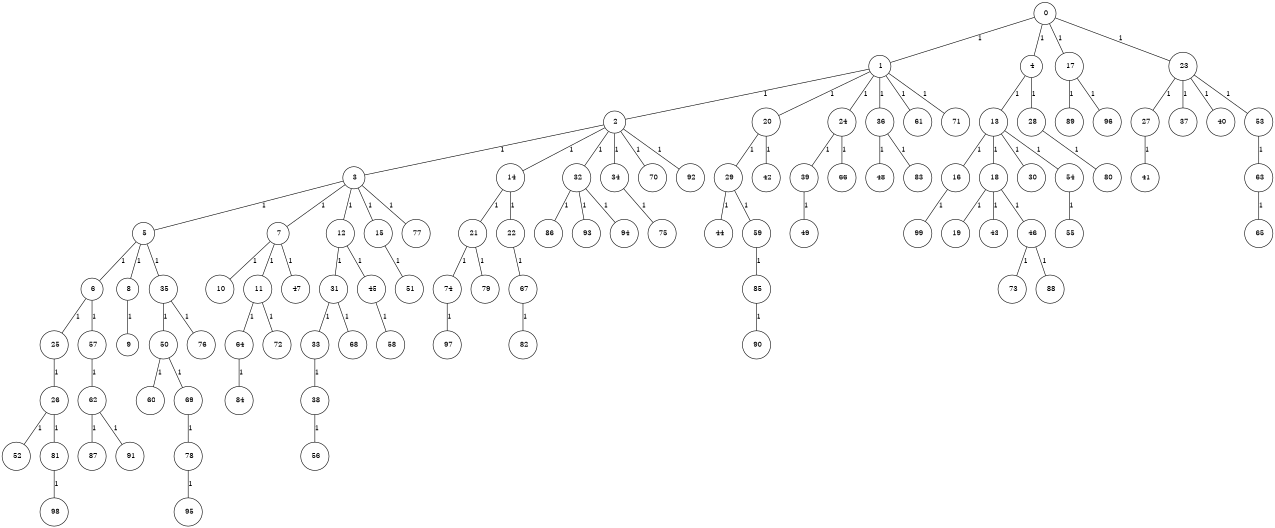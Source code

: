graph G {
size="8.5,11;"
ratio = "expand;"
fixedsize="true;"
overlap="scale;"
node[shape=circle,width=.12,hight=.12,fontsize=12]
edge[fontsize=12]

0[label=" 0" color=black, pos="0.6882491,0.86756144!"];
1[label=" 1" color=black, pos="1.1546594,2.544369!"];
2[label=" 2" color=black, pos="0.87046067,2.5725337!"];
3[label=" 3" color=black, pos="2.9609948,1.8222236!"];
4[label=" 4" color=black, pos="2.3271478,2.1791764!"];
5[label=" 5" color=black, pos="0.063146941,1.0791621!"];
6[label=" 6" color=black, pos="1.0723965,1.5837846!"];
7[label=" 7" color=black, pos="1.5924489,2.0324623!"];
8[label=" 8" color=black, pos="1.3780153,0.17281948!"];
9[label=" 9" color=black, pos="0.45844221,0.18359923!"];
10[label=" 10" color=black, pos="0.061563817,1.1168777!"];
11[label=" 11" color=black, pos="2.9372692,2.7325897!"];
12[label=" 12" color=black, pos="1.9873114,1.1731851!"];
13[label=" 13" color=black, pos="2.1356532,0.30081555!"];
14[label=" 14" color=black, pos="1.0140616,2.0869621!"];
15[label=" 15" color=black, pos="1.4451238,0.88720849!"];
16[label=" 16" color=black, pos="0.019448149,0.35581394!"];
17[label=" 17" color=black, pos="2.7772165,0.80679324!"];
18[label=" 18" color=black, pos="1.2955461,0.86133891!"];
19[label=" 19" color=black, pos="1.8627722,1.4972324!"];
20[label=" 20" color=black, pos="2.5056947,2.9005419!"];
21[label=" 21" color=black, pos="2.9227648,2.8493976!"];
22[label=" 22" color=black, pos="2.0859575,2.5433368!"];
23[label=" 23" color=black, pos="2.0557841,1.3542205!"];
24[label=" 24" color=black, pos="2.4905733,1.5531226!"];
25[label=" 25" color=black, pos="0.24944759,2.1065701!"];
26[label=" 26" color=black, pos="0.28358674,0.77780898!"];
27[label=" 27" color=black, pos="0.56183759,0.99644245!"];
28[label=" 28" color=black, pos="2.9454588,2.7088802!"];
29[label=" 29" color=black, pos="0.098341698,1.8050499!"];
30[label=" 30" color=black, pos="0.49463754,1.7153805!"];
31[label=" 31" color=black, pos="2.778932,0.62565384!"];
32[label=" 32" color=black, pos="1.7796354,1.5372951!"];
33[label=" 33" color=black, pos="1.5386922,2.5740767!"];
34[label=" 34" color=black, pos="1.6117742,0.96863789!"];
35[label=" 35" color=black, pos="1.626927,2.2411441!"];
36[label=" 36" color=black, pos="0.86206464,1.4406094!"];
37[label=" 37" color=black, pos="1.5083021,2.1447055!"];
38[label=" 38" color=black, pos="1.5940461,2.5533613!"];
39[label=" 39" color=black, pos="0.92968707,0.64248346!"];
40[label=" 40" color=black, pos="1.3577916,0.73840552!"];
41[label=" 41" color=black, pos="0.82364372,0.71876278!"];
42[label=" 42" color=black, pos="0.66436787,1.6090296!"];
43[label=" 43" color=black, pos="0.652481,2.8636807!"];
44[label=" 44" color=black, pos="1.800198,0.47495198!"];
45[label=" 45" color=black, pos="2.5499495,2.3114398!"];
46[label=" 46" color=black, pos="2.4797436,0.51697367!"];
47[label=" 47" color=black, pos="1.0438163,2.1187531!"];
48[label=" 48" color=black, pos="1.3392357,0.29809162!"];
49[label=" 49" color=black, pos="2.1696409,1.5982973!"];
50[label=" 50" color=black, pos="1.7042551,0.12530359!"];
51[label=" 51" color=black, pos="0.057500585,1.8712817!"];
52[label=" 52" color=black, pos="2.2932744,2.1661987!"];
53[label=" 53" color=black, pos="2.9658912,1.9872194!"];
54[label=" 54" color=black, pos="0.3424396,0.85506543!"];
55[label=" 55" color=black, pos="0.66365017,2.7878637!"];
56[label=" 56" color=black, pos="0.83097722,0.16576525!"];
57[label=" 57" color=black, pos="2.1028097,2.8346268!"];
58[label=" 58" color=black, pos="1.9713894,0.16380082!"];
59[label=" 59" color=black, pos="1.9489147,0.88658857!"];
60[label=" 60" color=black, pos="2.3813162,0.085412917!"];
61[label=" 61" color=black, pos="0.53042572,0.79284221!"];
62[label=" 62" color=black, pos="1.5768253,0.25912118!"];
63[label=" 63" color=black, pos="1.6217262,0.24336136!"];
64[label=" 64" color=black, pos="1.1329402,1.4533215!"];
65[label=" 65" color=black, pos="2.1731891,2.0428146!"];
66[label=" 66" color=black, pos="2.2478787,1.1734686!"];
67[label=" 67" color=black, pos="2.241698,1.4389825!"];
68[label=" 68" color=black, pos="0.11284437,2.9702216!"];
69[label=" 69" color=black, pos="1.5970277,2.5161354!"];
70[label=" 70" color=black, pos="2.4109715,1.4143285!"];
71[label=" 71" color=black, pos="2.8222415,0.4854011!"];
72[label=" 72" color=black, pos="1.0668165,0.19093149!"];
73[label=" 73" color=black, pos="1.2266709,2.3845842!"];
74[label=" 74" color=black, pos="0.44036153,0.67134302!"];
75[label=" 75" color=black, pos="0.61810986,1.3050737!"];
76[label=" 76" color=black, pos="0.63472088,2.3742243!"];
77[label=" 77" color=black, pos="2.0383591,0.40560159!"];
78[label=" 78" color=black, pos="1.6656164,2.4820282!"];
79[label=" 79" color=black, pos="2.47762,1.4430395!"];
80[label=" 80" color=black, pos="2.9061519,0.78444212!"];
81[label=" 81" color=black, pos="2.8677171,1.6073725!"];
82[label=" 82" color=black, pos="0.72707901,0.99013809!"];
83[label=" 83" color=black, pos="0.38904099,2.0761431!"];
84[label=" 84" color=black, pos="0.57050705,2.2555104!"];
85[label=" 85" color=black, pos="0.34072721,2.0581967!"];
86[label=" 86" color=black, pos="1.4810421,1.4942014!"];
87[label=" 87" color=black, pos="1.5076543,0.50309866!"];
88[label=" 88" color=black, pos="0.57121182,0.54662911!"];
89[label=" 89" color=black, pos="0.45656705,0.74700747!"];
90[label=" 90" color=black, pos="1.4327171,2.5288349!"];
91[label=" 91" color=black, pos="2.0323573,2.8455199!"];
92[label=" 92" color=black, pos="1.0553455,1.2117305!"];
93[label=" 93" color=black, pos="0.7621424,1.4024163!"];
94[label=" 94" color=black, pos="1.8101522,1.2018467!"];
95[label=" 95" color=black, pos="1.8338586,0.73161282!"];
96[label=" 96" color=black, pos="0.99248613,2.8439993!"];
97[label=" 97" color=black, pos="2.4322435,2.6326992!"];
98[label=" 98" color=black, pos="0.32815228,1.6867187!"];
99[label=" 99" color=black, pos="1.7665123,2.963374!"];
0--1[label="1"]
0--4[label="1"]
0--17[label="1"]
0--23[label="1"]
1--2[label="1"]
1--20[label="1"]
1--24[label="1"]
1--36[label="1"]
1--61[label="1"]
1--71[label="1"]
2--3[label="1"]
2--14[label="1"]
2--32[label="1"]
2--34[label="1"]
2--70[label="1"]
2--92[label="1"]
3--5[label="1"]
3--7[label="1"]
3--12[label="1"]
3--15[label="1"]
3--77[label="1"]
4--13[label="1"]
4--28[label="1"]
5--6[label="1"]
5--8[label="1"]
5--35[label="1"]
6--25[label="1"]
6--57[label="1"]
7--10[label="1"]
7--11[label="1"]
7--47[label="1"]
8--9[label="1"]
11--64[label="1"]
11--72[label="1"]
12--31[label="1"]
12--45[label="1"]
13--16[label="1"]
13--18[label="1"]
13--30[label="1"]
13--54[label="1"]
14--21[label="1"]
14--22[label="1"]
15--51[label="1"]
16--99[label="1"]
17--89[label="1"]
17--96[label="1"]
18--19[label="1"]
18--43[label="1"]
18--46[label="1"]
20--29[label="1"]
20--42[label="1"]
21--74[label="1"]
21--79[label="1"]
22--67[label="1"]
23--27[label="1"]
23--37[label="1"]
23--40[label="1"]
23--53[label="1"]
24--39[label="1"]
24--66[label="1"]
25--26[label="1"]
26--52[label="1"]
26--81[label="1"]
27--41[label="1"]
28--80[label="1"]
29--44[label="1"]
29--59[label="1"]
31--33[label="1"]
31--68[label="1"]
32--86[label="1"]
32--93[label="1"]
32--94[label="1"]
33--38[label="1"]
34--75[label="1"]
35--50[label="1"]
35--76[label="1"]
36--48[label="1"]
36--83[label="1"]
38--56[label="1"]
39--49[label="1"]
45--58[label="1"]
46--73[label="1"]
46--88[label="1"]
50--60[label="1"]
50--69[label="1"]
53--63[label="1"]
54--55[label="1"]
57--62[label="1"]
59--85[label="1"]
62--87[label="1"]
62--91[label="1"]
63--65[label="1"]
64--84[label="1"]
67--82[label="1"]
69--78[label="1"]
74--97[label="1"]
78--95[label="1"]
81--98[label="1"]
85--90[label="1"]

}

